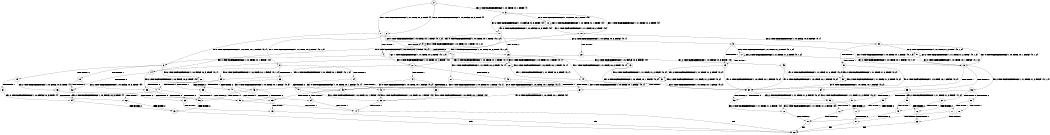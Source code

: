 digraph BCG {
size = "7, 10.5";
center = TRUE;
node [shape = circle];
0 [peripheries = 2];
0 -> 1 [label = "EX !1 !ATOMIC_EXCH_BRANCH (1, +1, TRUE, +0, 2, TRUE) !{}"];
0 -> 2 [label = "EX !2 !ATOMIC_EXCH_BRANCH (1, +0, FALSE, +0, 3, TRUE) !{}"];
0 -> 3 [label = "EX !0 !ATOMIC_EXCH_BRANCH (1, +0, TRUE, +0, 1, TRUE) !{}"];
1 -> 4 [label = "TERMINATE !1"];
1 -> 5 [label = "EX !2 !ATOMIC_EXCH_BRANCH (1, +0, FALSE, +0, 3, FALSE) !{0, 1}"];
1 -> 6 [label = "EX !0 !ATOMIC_EXCH_BRANCH (1, +0, TRUE, +0, 1, FALSE) !{0, 1}"];
2 -> 7 [label = "TERMINATE !2"];
2 -> 8 [label = "EX !1 !ATOMIC_EXCH_BRANCH (1, +1, TRUE, +0, 2, TRUE) !{0, 1, 2}"];
2 -> 9 [label = "EX !0 !ATOMIC_EXCH_BRANCH (1, +0, TRUE, +0, 1, TRUE) !{0, 1, 2}"];
3 -> 10 [label = "EX !1 !ATOMIC_EXCH_BRANCH (1, +1, TRUE, +0, 2, TRUE) !{0}"];
3 -> 11 [label = "EX !2 !ATOMIC_EXCH_BRANCH (1, +0, FALSE, +0, 3, TRUE) !{0}"];
3 -> 12 [label = "EX !0 !ATOMIC_EXCH_BRANCH (1, +0, TRUE, +0, 1, TRUE) !{0}"];
4 -> 13 [label = "EX !2 !ATOMIC_EXCH_BRANCH (1, +0, FALSE, +0, 3, FALSE) !{0}"];
4 -> 14 [label = "EX !0 !ATOMIC_EXCH_BRANCH (1, +0, TRUE, +0, 1, FALSE) !{0}"];
5 -> 15 [label = "TERMINATE !1"];
5 -> 16 [label = "EX !0 !ATOMIC_EXCH_BRANCH (1, +0, TRUE, +0, 1, FALSE) !{0, 1, 2}"];
5 -> 17 [label = "EX !2 !ATOMIC_EXCH_BRANCH (1, +1, TRUE, +1, 2, TRUE) !{0, 1, 2}"];
6 -> 18 [label = "TERMINATE !1"];
6 -> 19 [label = "TERMINATE !0"];
6 -> 20 [label = "EX !2 !ATOMIC_EXCH_BRANCH (1, +0, FALSE, +0, 3, TRUE) !{0, 1}"];
7 -> 21 [label = "EX !1 !ATOMIC_EXCH_BRANCH (1, +1, TRUE, +0, 2, TRUE) !{0, 1}"];
7 -> 22 [label = "EX !0 !ATOMIC_EXCH_BRANCH (1, +0, TRUE, +0, 1, TRUE) !{0, 1}"];
8 -> 23 [label = "TERMINATE !1"];
8 -> 24 [label = "TERMINATE !2"];
8 -> 25 [label = "EX !0 !ATOMIC_EXCH_BRANCH (1, +0, TRUE, +0, 1, FALSE) !{0, 1, 2}"];
9 -> 26 [label = "TERMINATE !2"];
9 -> 27 [label = "EX !1 !ATOMIC_EXCH_BRANCH (1, +1, TRUE, +0, 2, TRUE) !{0, 1, 2}"];
9 -> 9 [label = "EX !0 !ATOMIC_EXCH_BRANCH (1, +0, TRUE, +0, 1, TRUE) !{0, 1, 2}"];
10 -> 28 [label = "TERMINATE !1"];
10 -> 29 [label = "EX !2 !ATOMIC_EXCH_BRANCH (1, +0, FALSE, +0, 3, FALSE) !{0, 1}"];
10 -> 6 [label = "EX !0 !ATOMIC_EXCH_BRANCH (1, +0, TRUE, +0, 1, FALSE) !{0, 1}"];
11 -> 26 [label = "TERMINATE !2"];
11 -> 27 [label = "EX !1 !ATOMIC_EXCH_BRANCH (1, +1, TRUE, +0, 2, TRUE) !{0, 1, 2}"];
11 -> 9 [label = "EX !0 !ATOMIC_EXCH_BRANCH (1, +0, TRUE, +0, 1, TRUE) !{0, 1, 2}"];
12 -> 10 [label = "EX !1 !ATOMIC_EXCH_BRANCH (1, +1, TRUE, +0, 2, TRUE) !{0}"];
12 -> 11 [label = "EX !2 !ATOMIC_EXCH_BRANCH (1, +0, FALSE, +0, 3, TRUE) !{0}"];
12 -> 12 [label = "EX !0 !ATOMIC_EXCH_BRANCH (1, +0, TRUE, +0, 1, TRUE) !{0}"];
13 -> 30 [label = "EX !0 !ATOMIC_EXCH_BRANCH (1, +0, TRUE, +0, 1, FALSE) !{0, 2}"];
13 -> 31 [label = "EX !2 !ATOMIC_EXCH_BRANCH (1, +1, TRUE, +1, 2, TRUE) !{0, 2}"];
14 -> 32 [label = "TERMINATE !0"];
14 -> 33 [label = "EX !2 !ATOMIC_EXCH_BRANCH (1, +0, FALSE, +0, 3, TRUE) !{0}"];
15 -> 30 [label = "EX !0 !ATOMIC_EXCH_BRANCH (1, +0, TRUE, +0, 1, FALSE) !{0, 2}"];
15 -> 31 [label = "EX !2 !ATOMIC_EXCH_BRANCH (1, +1, TRUE, +1, 2, TRUE) !{0, 2}"];
16 -> 34 [label = "TERMINATE !1"];
16 -> 35 [label = "TERMINATE !0"];
16 -> 36 [label = "EX !2 !ATOMIC_EXCH_BRANCH (1, +1, TRUE, +1, 2, FALSE) !{0, 1, 2}"];
17 -> 15 [label = "TERMINATE !1"];
17 -> 16 [label = "EX !0 !ATOMIC_EXCH_BRANCH (1, +0, TRUE, +0, 1, FALSE) !{0, 1, 2}"];
17 -> 17 [label = "EX !2 !ATOMIC_EXCH_BRANCH (1, +1, TRUE, +1, 2, TRUE) !{0, 1, 2}"];
18 -> 32 [label = "TERMINATE !0"];
18 -> 33 [label = "EX !2 !ATOMIC_EXCH_BRANCH (1, +0, FALSE, +0, 3, TRUE) !{0}"];
19 -> 37 [label = "TERMINATE !1"];
19 -> 38 [label = "EX !2 !ATOMIC_EXCH_BRANCH (1, +0, FALSE, +0, 3, TRUE) !{1}"];
20 -> 39 [label = "TERMINATE !1"];
20 -> 40 [label = "TERMINATE !2"];
20 -> 41 [label = "TERMINATE !0"];
21 -> 42 [label = "TERMINATE !1"];
21 -> 43 [label = "EX !0 !ATOMIC_EXCH_BRANCH (1, +0, TRUE, +0, 1, FALSE) !{0, 1}"];
22 -> 44 [label = "EX !1 !ATOMIC_EXCH_BRANCH (1, +1, TRUE, +0, 2, TRUE) !{0, 1}"];
22 -> 22 [label = "EX !0 !ATOMIC_EXCH_BRANCH (1, +0, TRUE, +0, 1, TRUE) !{0, 1}"];
23 -> 45 [label = "TERMINATE !2"];
23 -> 46 [label = "EX !0 !ATOMIC_EXCH_BRANCH (1, +0, TRUE, +0, 1, FALSE) !{0, 2}"];
24 -> 42 [label = "TERMINATE !1"];
24 -> 43 [label = "EX !0 !ATOMIC_EXCH_BRANCH (1, +0, TRUE, +0, 1, FALSE) !{0, 1}"];
25 -> 39 [label = "TERMINATE !1"];
25 -> 40 [label = "TERMINATE !2"];
25 -> 41 [label = "TERMINATE !0"];
26 -> 44 [label = "EX !1 !ATOMIC_EXCH_BRANCH (1, +1, TRUE, +0, 2, TRUE) !{0, 1}"];
26 -> 22 [label = "EX !0 !ATOMIC_EXCH_BRANCH (1, +0, TRUE, +0, 1, TRUE) !{0, 1}"];
27 -> 47 [label = "TERMINATE !1"];
27 -> 48 [label = "TERMINATE !2"];
27 -> 25 [label = "EX !0 !ATOMIC_EXCH_BRANCH (1, +0, TRUE, +0, 1, FALSE) !{0, 1, 2}"];
28 -> 49 [label = "EX !2 !ATOMIC_EXCH_BRANCH (1, +0, FALSE, +0, 3, FALSE) !{0}"];
28 -> 14 [label = "EX !0 !ATOMIC_EXCH_BRANCH (1, +0, TRUE, +0, 1, FALSE) !{0}"];
29 -> 50 [label = "TERMINATE !1"];
29 -> 51 [label = "EX !2 !ATOMIC_EXCH_BRANCH (1, +1, TRUE, +1, 2, TRUE) !{0, 1, 2}"];
29 -> 16 [label = "EX !0 !ATOMIC_EXCH_BRANCH (1, +0, TRUE, +0, 1, FALSE) !{0, 1, 2}"];
30 -> 52 [label = "TERMINATE !0"];
30 -> 53 [label = "EX !2 !ATOMIC_EXCH_BRANCH (1, +1, TRUE, +1, 2, FALSE) !{0, 2}"];
31 -> 30 [label = "EX !0 !ATOMIC_EXCH_BRANCH (1, +0, TRUE, +0, 1, FALSE) !{0, 2}"];
31 -> 31 [label = "EX !2 !ATOMIC_EXCH_BRANCH (1, +1, TRUE, +1, 2, TRUE) !{0, 2}"];
32 -> 54 [label = "EX !2 !ATOMIC_EXCH_BRANCH (1, +0, FALSE, +0, 3, TRUE) !{}"];
33 -> 55 [label = "TERMINATE !2"];
33 -> 56 [label = "TERMINATE !0"];
34 -> 52 [label = "TERMINATE !0"];
34 -> 53 [label = "EX !2 !ATOMIC_EXCH_BRANCH (1, +1, TRUE, +1, 2, FALSE) !{0, 2}"];
35 -> 57 [label = "TERMINATE !1"];
35 -> 58 [label = "EX !2 !ATOMIC_EXCH_BRANCH (1, +1, TRUE, +1, 2, FALSE) !{1, 2}"];
36 -> 59 [label = "TERMINATE !1"];
36 -> 60 [label = "TERMINATE !2"];
36 -> 61 [label = "TERMINATE !0"];
37 -> 54 [label = "EX !2 !ATOMIC_EXCH_BRANCH (1, +0, FALSE, +0, 3, TRUE) !{}"];
38 -> 62 [label = "TERMINATE !1"];
38 -> 63 [label = "TERMINATE !2"];
39 -> 55 [label = "TERMINATE !2"];
39 -> 56 [label = "TERMINATE !0"];
40 -> 64 [label = "TERMINATE !1"];
40 -> 65 [label = "TERMINATE !0"];
41 -> 62 [label = "TERMINATE !1"];
41 -> 63 [label = "TERMINATE !2"];
42 -> 66 [label = "EX !0 !ATOMIC_EXCH_BRANCH (1, +0, TRUE, +0, 1, FALSE) !{0}"];
43 -> 64 [label = "TERMINATE !1"];
43 -> 65 [label = "TERMINATE !0"];
44 -> 67 [label = "TERMINATE !1"];
44 -> 43 [label = "EX !0 !ATOMIC_EXCH_BRANCH (1, +0, TRUE, +0, 1, FALSE) !{0, 1}"];
45 -> 66 [label = "EX !0 !ATOMIC_EXCH_BRANCH (1, +0, TRUE, +0, 1, FALSE) !{0}"];
46 -> 55 [label = "TERMINATE !2"];
46 -> 56 [label = "TERMINATE !0"];
47 -> 68 [label = "TERMINATE !2"];
47 -> 46 [label = "EX !0 !ATOMIC_EXCH_BRANCH (1, +0, TRUE, +0, 1, FALSE) !{0, 2}"];
48 -> 67 [label = "TERMINATE !1"];
48 -> 43 [label = "EX !0 !ATOMIC_EXCH_BRANCH (1, +0, TRUE, +0, 1, FALSE) !{0, 1}"];
49 -> 69 [label = "EX !2 !ATOMIC_EXCH_BRANCH (1, +1, TRUE, +1, 2, TRUE) !{0, 2}"];
49 -> 30 [label = "EX !0 !ATOMIC_EXCH_BRANCH (1, +0, TRUE, +0, 1, FALSE) !{0, 2}"];
50 -> 69 [label = "EX !2 !ATOMIC_EXCH_BRANCH (1, +1, TRUE, +1, 2, TRUE) !{0, 2}"];
50 -> 30 [label = "EX !0 !ATOMIC_EXCH_BRANCH (1, +0, TRUE, +0, 1, FALSE) !{0, 2}"];
51 -> 50 [label = "TERMINATE !1"];
51 -> 51 [label = "EX !2 !ATOMIC_EXCH_BRANCH (1, +1, TRUE, +1, 2, TRUE) !{0, 1, 2}"];
51 -> 16 [label = "EX !0 !ATOMIC_EXCH_BRANCH (1, +0, TRUE, +0, 1, FALSE) !{0, 1, 2}"];
52 -> 70 [label = "EX !2 !ATOMIC_EXCH_BRANCH (1, +1, TRUE, +1, 2, FALSE) !{2}"];
53 -> 71 [label = "TERMINATE !2"];
53 -> 72 [label = "TERMINATE !0"];
54 -> 73 [label = "TERMINATE !2"];
55 -> 74 [label = "TERMINATE !0"];
56 -> 73 [label = "TERMINATE !2"];
57 -> 70 [label = "EX !2 !ATOMIC_EXCH_BRANCH (1, +1, TRUE, +1, 2, FALSE) !{2}"];
58 -> 75 [label = "TERMINATE !1"];
58 -> 76 [label = "TERMINATE !2"];
59 -> 71 [label = "TERMINATE !2"];
59 -> 72 [label = "TERMINATE !0"];
60 -> 77 [label = "TERMINATE !1"];
60 -> 78 [label = "TERMINATE !0"];
61 -> 75 [label = "TERMINATE !1"];
61 -> 76 [label = "TERMINATE !2"];
62 -> 73 [label = "TERMINATE !2"];
63 -> 79 [label = "TERMINATE !1"];
64 -> 74 [label = "TERMINATE !0"];
65 -> 79 [label = "TERMINATE !1"];
66 -> 74 [label = "TERMINATE !0"];
67 -> 66 [label = "EX !0 !ATOMIC_EXCH_BRANCH (1, +0, TRUE, +0, 1, FALSE) !{0}"];
68 -> 66 [label = "EX !0 !ATOMIC_EXCH_BRANCH (1, +0, TRUE, +0, 1, FALSE) !{0}"];
69 -> 69 [label = "EX !2 !ATOMIC_EXCH_BRANCH (1, +1, TRUE, +1, 2, TRUE) !{0, 2}"];
69 -> 30 [label = "EX !0 !ATOMIC_EXCH_BRANCH (1, +0, TRUE, +0, 1, FALSE) !{0, 2}"];
70 -> 80 [label = "TERMINATE !2"];
71 -> 81 [label = "TERMINATE !0"];
72 -> 80 [label = "TERMINATE !2"];
73 -> 82 [label = "exit"];
74 -> 82 [label = "exit"];
75 -> 80 [label = "TERMINATE !2"];
76 -> 83 [label = "TERMINATE !1"];
77 -> 81 [label = "TERMINATE !0"];
78 -> 83 [label = "TERMINATE !1"];
79 -> 82 [label = "exit"];
80 -> 82 [label = "exit"];
81 -> 82 [label = "exit"];
83 -> 82 [label = "exit"];
}
